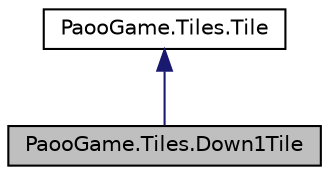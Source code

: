 digraph "PaooGame.Tiles.Down1Tile"
{
 // INTERACTIVE_SVG=YES
 // LATEX_PDF_SIZE
  edge [fontname="Helvetica",fontsize="10",labelfontname="Helvetica",labelfontsize="10"];
  node [fontname="Helvetica",fontsize="10",shape=record];
  Node1 [label="PaooGame.Tiles.Down1Tile",height=0.2,width=0.4,color="black", fillcolor="grey75", style="filled", fontcolor="black",tooltip=" "];
  Node2 -> Node1 [dir="back",color="midnightblue",fontsize="10",style="solid",fontname="Helvetica"];
  Node2 [label="PaooGame.Tiles.Tile",height=0.2,width=0.4,color="black", fillcolor="white", style="filled",URL="$class_paoo_game_1_1_tiles_1_1_tile.html",tooltip="Retine toate dalele intr-un vector si ofera posibilitatea regasirii dupa un ID."];
}
